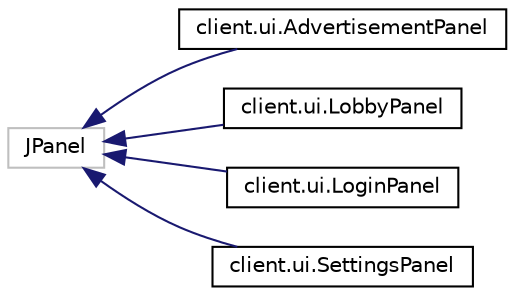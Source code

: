 digraph "Graphical Class Hierarchy"
{
  edge [fontname="Helvetica",fontsize="10",labelfontname="Helvetica",labelfontsize="10"];
  node [fontname="Helvetica",fontsize="10",shape=record];
  rankdir="LR";
  Node29 [label="JPanel",height=0.2,width=0.4,color="grey75", fillcolor="white", style="filled"];
  Node29 -> Node0 [dir="back",color="midnightblue",fontsize="10",style="solid",fontname="Helvetica"];
  Node0 [label="client.ui.AdvertisementPanel",height=0.2,width=0.4,color="black", fillcolor="white", style="filled",URL="$classclient_1_1ui_1_1_advertisement_panel.html"];
  Node29 -> Node31 [dir="back",color="midnightblue",fontsize="10",style="solid",fontname="Helvetica"];
  Node31 [label="client.ui.LobbyPanel",height=0.2,width=0.4,color="black", fillcolor="white", style="filled",URL="$classclient_1_1ui_1_1_lobby_panel.html"];
  Node29 -> Node32 [dir="back",color="midnightblue",fontsize="10",style="solid",fontname="Helvetica"];
  Node32 [label="client.ui.LoginPanel",height=0.2,width=0.4,color="black", fillcolor="white", style="filled",URL="$classclient_1_1ui_1_1_login_panel.html"];
  Node29 -> Node33 [dir="back",color="midnightblue",fontsize="10",style="solid",fontname="Helvetica"];
  Node33 [label="client.ui.SettingsPanel",height=0.2,width=0.4,color="black", fillcolor="white", style="filled",URL="$classclient_1_1ui_1_1_settings_panel.html"];
}
